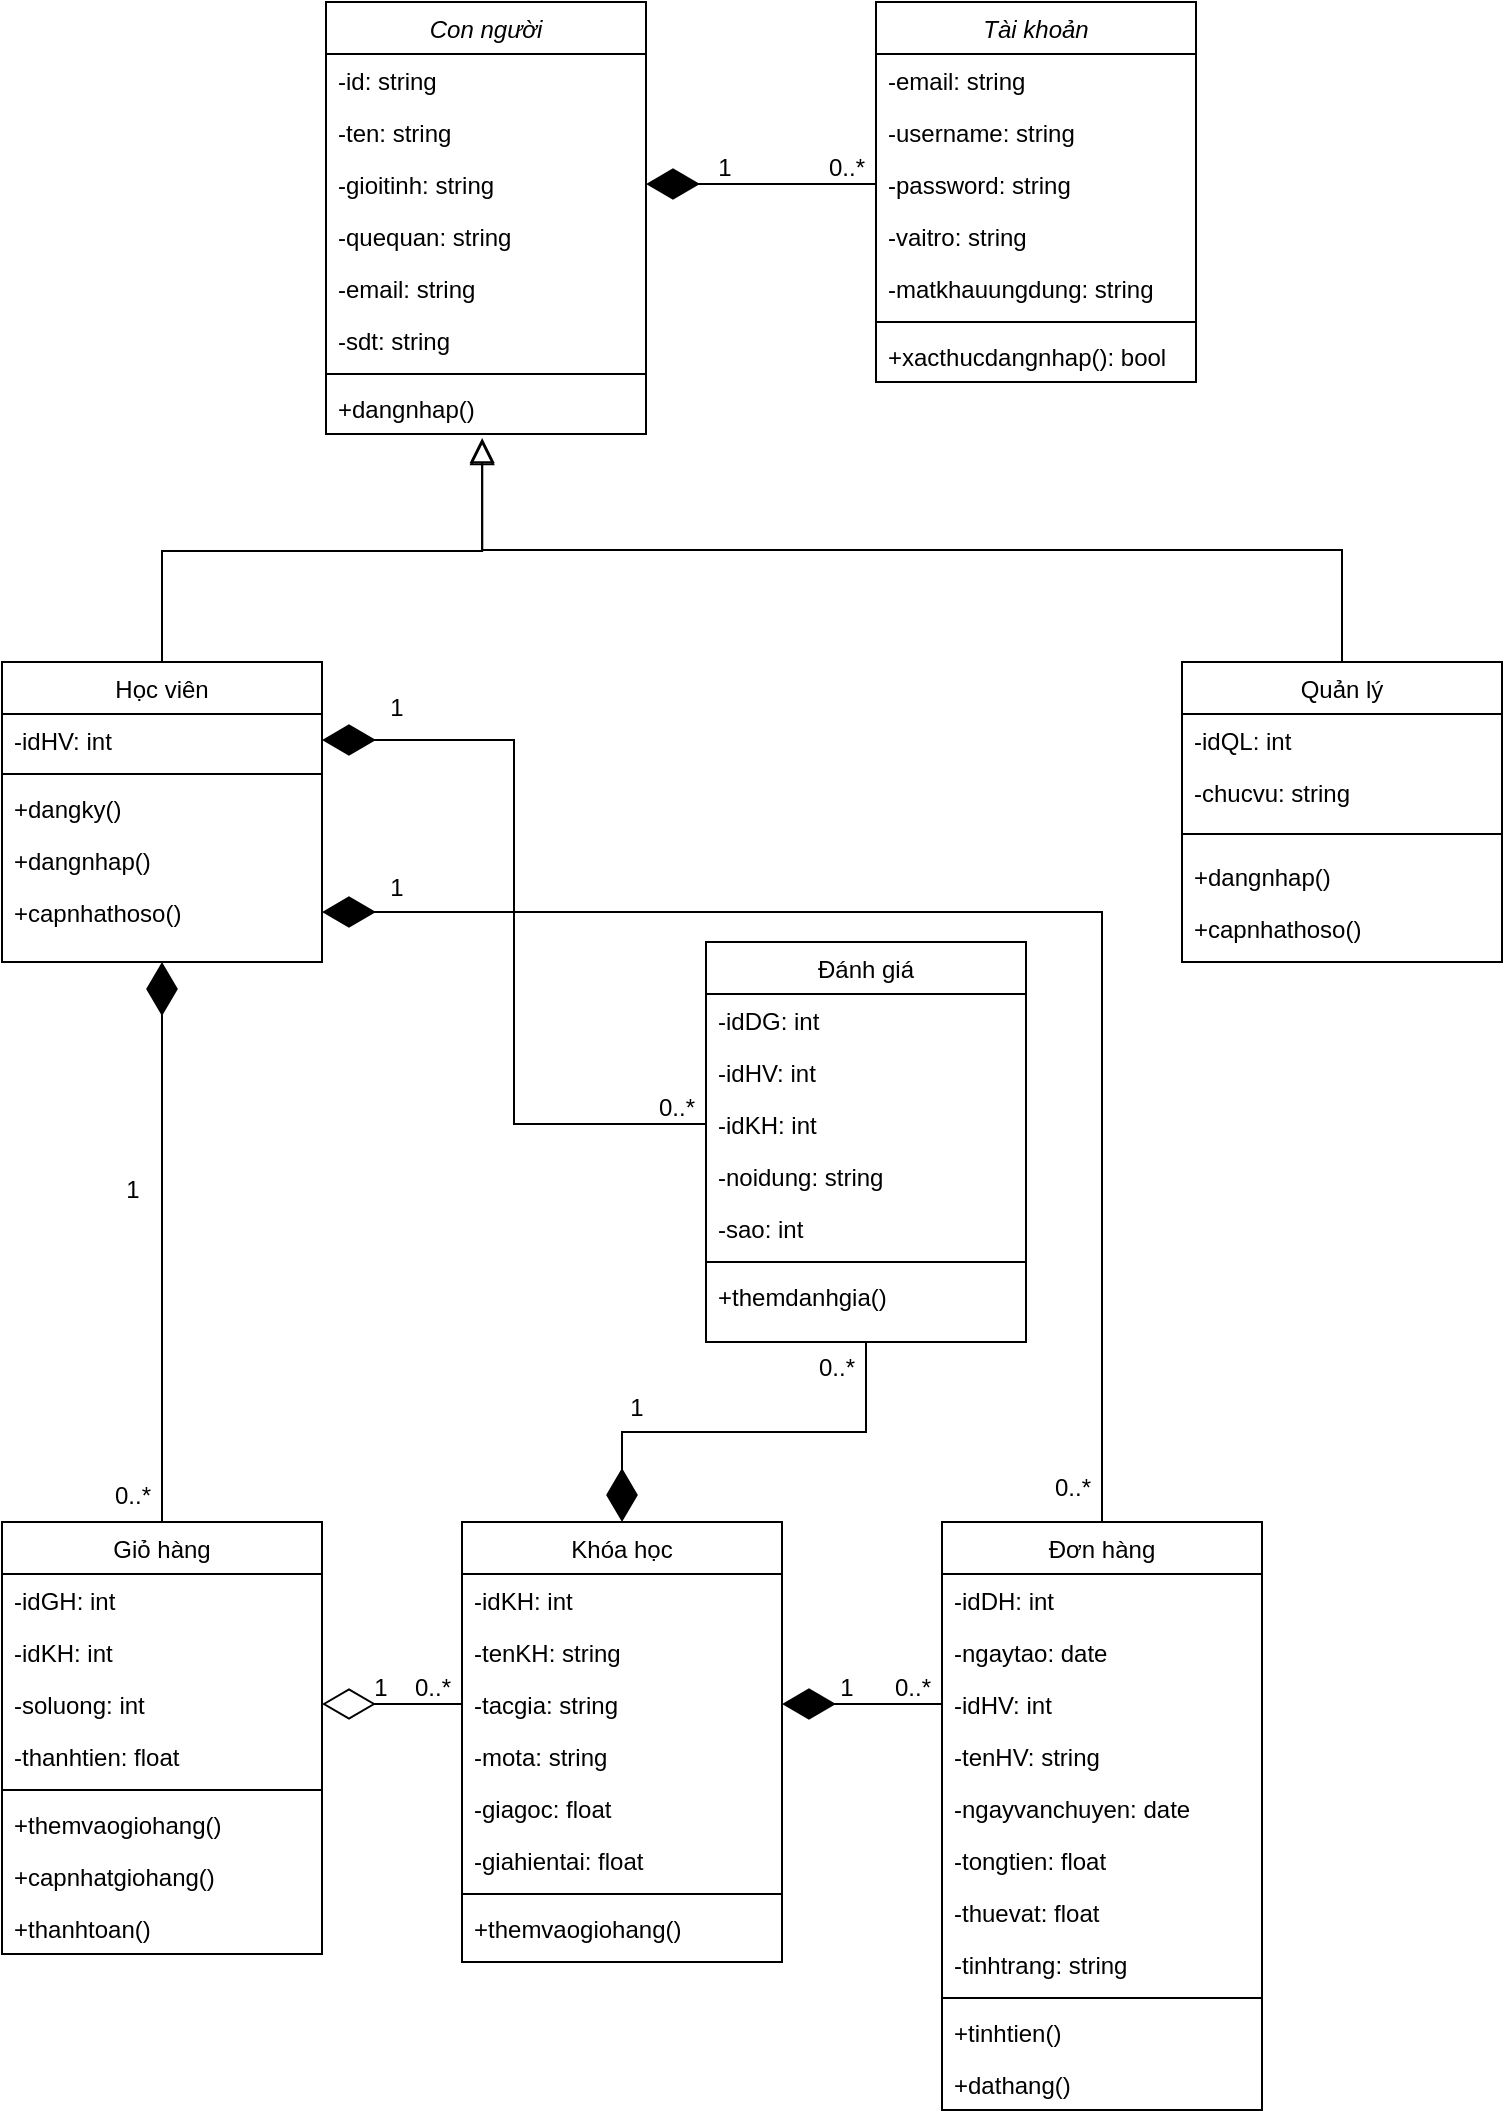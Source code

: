 <mxfile version="22.1.5" type="device">
  <diagram id="C5RBs43oDa-KdzZeNtuy" name="Page-1">
    <mxGraphModel dx="1177" dy="517" grid="1" gridSize="10" guides="1" tooltips="1" connect="1" arrows="1" fold="1" page="1" pageScale="1" pageWidth="827" pageHeight="1169" math="0" shadow="0">
      <root>
        <mxCell id="WIyWlLk6GJQsqaUBKTNV-0" />
        <mxCell id="WIyWlLk6GJQsqaUBKTNV-1" parent="WIyWlLk6GJQsqaUBKTNV-0" />
        <mxCell id="zkfFHV4jXpPFQw0GAbJ--0" value="Tài khoản" style="swimlane;fontStyle=2;align=center;verticalAlign=top;childLayout=stackLayout;horizontal=1;startSize=26;horizontalStack=0;resizeParent=1;resizeLast=0;collapsible=1;marginBottom=0;rounded=0;shadow=0;strokeWidth=1;" parent="WIyWlLk6GJQsqaUBKTNV-1" vertex="1">
          <mxGeometry x="475" y="30" width="160" height="190" as="geometry">
            <mxRectangle x="230" y="140" width="160" height="26" as="alternateBounds" />
          </mxGeometry>
        </mxCell>
        <mxCell id="zkfFHV4jXpPFQw0GAbJ--1" value="-email: string" style="text;align=left;verticalAlign=top;spacingLeft=4;spacingRight=4;overflow=hidden;rotatable=0;points=[[0,0.5],[1,0.5]];portConstraint=eastwest;" parent="zkfFHV4jXpPFQw0GAbJ--0" vertex="1">
          <mxGeometry y="26" width="160" height="26" as="geometry" />
        </mxCell>
        <mxCell id="zkfFHV4jXpPFQw0GAbJ--2" value="-username: string" style="text;align=left;verticalAlign=top;spacingLeft=4;spacingRight=4;overflow=hidden;rotatable=0;points=[[0,0.5],[1,0.5]];portConstraint=eastwest;rounded=0;shadow=0;html=0;" parent="zkfFHV4jXpPFQw0GAbJ--0" vertex="1">
          <mxGeometry y="52" width="160" height="26" as="geometry" />
        </mxCell>
        <mxCell id="zkfFHV4jXpPFQw0GAbJ--3" value="-password: string" style="text;align=left;verticalAlign=top;spacingLeft=4;spacingRight=4;overflow=hidden;rotatable=0;points=[[0,0.5],[1,0.5]];portConstraint=eastwest;rounded=0;shadow=0;html=0;" parent="zkfFHV4jXpPFQw0GAbJ--0" vertex="1">
          <mxGeometry y="78" width="160" height="26" as="geometry" />
        </mxCell>
        <mxCell id="jd1oovCudmovZG616yT5-0" value="-vaitro: string" style="text;align=left;verticalAlign=top;spacingLeft=4;spacingRight=4;overflow=hidden;rotatable=0;points=[[0,0.5],[1,0.5]];portConstraint=eastwest;rounded=0;shadow=0;html=0;" parent="zkfFHV4jXpPFQw0GAbJ--0" vertex="1">
          <mxGeometry y="104" width="160" height="26" as="geometry" />
        </mxCell>
        <mxCell id="jd1oovCudmovZG616yT5-1" value="-matkhauungdung: string" style="text;align=left;verticalAlign=top;spacingLeft=4;spacingRight=4;overflow=hidden;rotatable=0;points=[[0,0.5],[1,0.5]];portConstraint=eastwest;rounded=0;shadow=0;html=0;" parent="zkfFHV4jXpPFQw0GAbJ--0" vertex="1">
          <mxGeometry y="130" width="160" height="26" as="geometry" />
        </mxCell>
        <mxCell id="zkfFHV4jXpPFQw0GAbJ--4" value="" style="line;html=1;strokeWidth=1;align=left;verticalAlign=middle;spacingTop=-1;spacingLeft=3;spacingRight=3;rotatable=0;labelPosition=right;points=[];portConstraint=eastwest;" parent="zkfFHV4jXpPFQw0GAbJ--0" vertex="1">
          <mxGeometry y="156" width="160" height="8" as="geometry" />
        </mxCell>
        <mxCell id="zkfFHV4jXpPFQw0GAbJ--5" value="+xacthucdangnhap(): bool" style="text;align=left;verticalAlign=top;spacingLeft=4;spacingRight=4;overflow=hidden;rotatable=0;points=[[0,0.5],[1,0.5]];portConstraint=eastwest;" parent="zkfFHV4jXpPFQw0GAbJ--0" vertex="1">
          <mxGeometry y="164" width="160" height="26" as="geometry" />
        </mxCell>
        <mxCell id="zkfFHV4jXpPFQw0GAbJ--6" value="Học viên" style="swimlane;fontStyle=0;align=center;verticalAlign=top;childLayout=stackLayout;horizontal=1;startSize=26;horizontalStack=0;resizeParent=1;resizeLast=0;collapsible=1;marginBottom=0;rounded=0;shadow=0;strokeWidth=1;" parent="WIyWlLk6GJQsqaUBKTNV-1" vertex="1">
          <mxGeometry x="38" y="360" width="160" height="150" as="geometry">
            <mxRectangle x="130" y="380" width="160" height="26" as="alternateBounds" />
          </mxGeometry>
        </mxCell>
        <mxCell id="zkfFHV4jXpPFQw0GAbJ--7" value="-idHV: int" style="text;align=left;verticalAlign=top;spacingLeft=4;spacingRight=4;overflow=hidden;rotatable=0;points=[[0,0.5],[1,0.5]];portConstraint=eastwest;" parent="zkfFHV4jXpPFQw0GAbJ--6" vertex="1">
          <mxGeometry y="26" width="160" height="26" as="geometry" />
        </mxCell>
        <mxCell id="zkfFHV4jXpPFQw0GAbJ--9" value="" style="line;html=1;strokeWidth=1;align=left;verticalAlign=middle;spacingTop=-1;spacingLeft=3;spacingRight=3;rotatable=0;labelPosition=right;points=[];portConstraint=eastwest;" parent="zkfFHV4jXpPFQw0GAbJ--6" vertex="1">
          <mxGeometry y="52" width="160" height="8" as="geometry" />
        </mxCell>
        <mxCell id="zkfFHV4jXpPFQw0GAbJ--10" value="+dangky()" style="text;align=left;verticalAlign=top;spacingLeft=4;spacingRight=4;overflow=hidden;rotatable=0;points=[[0,0.5],[1,0.5]];portConstraint=eastwest;fontStyle=0" parent="zkfFHV4jXpPFQw0GAbJ--6" vertex="1">
          <mxGeometry y="60" width="160" height="26" as="geometry" />
        </mxCell>
        <mxCell id="zkfFHV4jXpPFQw0GAbJ--11" value="+dangnhap()" style="text;align=left;verticalAlign=top;spacingLeft=4;spacingRight=4;overflow=hidden;rotatable=0;points=[[0,0.5],[1,0.5]];portConstraint=eastwest;" parent="zkfFHV4jXpPFQw0GAbJ--6" vertex="1">
          <mxGeometry y="86" width="160" height="26" as="geometry" />
        </mxCell>
        <mxCell id="NbkQ2W4Gt56Jod85c_LE-0" value="+capnhathoso()" style="text;align=left;verticalAlign=top;spacingLeft=4;spacingRight=4;overflow=hidden;rotatable=0;points=[[0,0.5],[1,0.5]];portConstraint=eastwest;" parent="zkfFHV4jXpPFQw0GAbJ--6" vertex="1">
          <mxGeometry y="112" width="160" height="26" as="geometry" />
        </mxCell>
        <mxCell id="zkfFHV4jXpPFQw0GAbJ--12" value="" style="endArrow=block;endSize=10;endFill=0;shadow=0;strokeWidth=1;rounded=0;edgeStyle=elbowEdgeStyle;elbow=vertical;entryX=0.488;entryY=1.115;entryDx=0;entryDy=0;entryPerimeter=0;" parent="WIyWlLk6GJQsqaUBKTNV-1" source="zkfFHV4jXpPFQw0GAbJ--6" target="pzqilRRY_aQk3HQhIlJs-7" edge="1">
          <mxGeometry width="160" relative="1" as="geometry">
            <mxPoint x="178" y="203" as="sourcePoint" />
            <mxPoint x="178" y="203" as="targetPoint" />
          </mxGeometry>
        </mxCell>
        <mxCell id="zkfFHV4jXpPFQw0GAbJ--13" value="Quản lý" style="swimlane;fontStyle=0;align=center;verticalAlign=top;childLayout=stackLayout;horizontal=1;startSize=26;horizontalStack=0;resizeParent=1;resizeLast=0;collapsible=1;marginBottom=0;rounded=0;shadow=0;strokeWidth=1;" parent="WIyWlLk6GJQsqaUBKTNV-1" vertex="1">
          <mxGeometry x="628" y="360" width="160" height="150" as="geometry">
            <mxRectangle x="340" y="380" width="170" height="26" as="alternateBounds" />
          </mxGeometry>
        </mxCell>
        <mxCell id="zkfFHV4jXpPFQw0GAbJ--14" value="-idQL: int" style="text;align=left;verticalAlign=top;spacingLeft=4;spacingRight=4;overflow=hidden;rotatable=0;points=[[0,0.5],[1,0.5]];portConstraint=eastwest;" parent="zkfFHV4jXpPFQw0GAbJ--13" vertex="1">
          <mxGeometry y="26" width="160" height="26" as="geometry" />
        </mxCell>
        <mxCell id="jd1oovCudmovZG616yT5-18" value="-chucvu: string" style="text;align=left;verticalAlign=top;spacingLeft=4;spacingRight=4;overflow=hidden;rotatable=0;points=[[0,0.5],[1,0.5]];portConstraint=eastwest;" parent="zkfFHV4jXpPFQw0GAbJ--13" vertex="1">
          <mxGeometry y="52" width="160" height="26" as="geometry" />
        </mxCell>
        <mxCell id="zkfFHV4jXpPFQw0GAbJ--15" value="" style="line;html=1;strokeWidth=1;align=left;verticalAlign=middle;spacingTop=-1;spacingLeft=3;spacingRight=3;rotatable=0;labelPosition=right;points=[];portConstraint=eastwest;" parent="zkfFHV4jXpPFQw0GAbJ--13" vertex="1">
          <mxGeometry y="78" width="160" height="16" as="geometry" />
        </mxCell>
        <mxCell id="NbkQ2W4Gt56Jod85c_LE-3" value="+dangnhap()" style="text;align=left;verticalAlign=top;spacingLeft=4;spacingRight=4;overflow=hidden;rotatable=0;points=[[0,0.5],[1,0.5]];portConstraint=eastwest;" parent="zkfFHV4jXpPFQw0GAbJ--13" vertex="1">
          <mxGeometry y="94" width="160" height="26" as="geometry" />
        </mxCell>
        <mxCell id="NbkQ2W4Gt56Jod85c_LE-4" value="+capnhathoso()" style="text;align=left;verticalAlign=top;spacingLeft=4;spacingRight=4;overflow=hidden;rotatable=0;points=[[0,0.5],[1,0.5]];portConstraint=eastwest;" parent="zkfFHV4jXpPFQw0GAbJ--13" vertex="1">
          <mxGeometry y="120" width="160" height="26" as="geometry" />
        </mxCell>
        <mxCell id="zkfFHV4jXpPFQw0GAbJ--16" value="" style="endArrow=block;endSize=10;endFill=0;shadow=0;strokeWidth=1;rounded=0;edgeStyle=elbowEdgeStyle;elbow=vertical;entryX=0.488;entryY=1.077;entryDx=0;entryDy=0;entryPerimeter=0;" parent="WIyWlLk6GJQsqaUBKTNV-1" source="zkfFHV4jXpPFQw0GAbJ--13" target="pzqilRRY_aQk3HQhIlJs-7" edge="1">
          <mxGeometry width="160" relative="1" as="geometry">
            <mxPoint x="188" y="373" as="sourcePoint" />
            <mxPoint x="288" y="271" as="targetPoint" />
          </mxGeometry>
        </mxCell>
        <mxCell id="NbkQ2W4Gt56Jod85c_LE-10" value="Giỏ hàng" style="swimlane;fontStyle=0;align=center;verticalAlign=top;childLayout=stackLayout;horizontal=1;startSize=26;horizontalStack=0;resizeParent=1;resizeLast=0;collapsible=1;marginBottom=0;rounded=0;shadow=0;strokeWidth=1;" parent="WIyWlLk6GJQsqaUBKTNV-1" vertex="1">
          <mxGeometry x="38" y="790" width="160" height="216" as="geometry">
            <mxRectangle x="130" y="380" width="160" height="26" as="alternateBounds" />
          </mxGeometry>
        </mxCell>
        <mxCell id="NbkQ2W4Gt56Jod85c_LE-11" value="-idGH: int" style="text;align=left;verticalAlign=top;spacingLeft=4;spacingRight=4;overflow=hidden;rotatable=0;points=[[0,0.5],[1,0.5]];portConstraint=eastwest;" parent="NbkQ2W4Gt56Jod85c_LE-10" vertex="1">
          <mxGeometry y="26" width="160" height="26" as="geometry" />
        </mxCell>
        <mxCell id="NbkQ2W4Gt56Jod85c_LE-12" value="-idKH: int" style="text;align=left;verticalAlign=top;spacingLeft=4;spacingRight=4;overflow=hidden;rotatable=0;points=[[0,0.5],[1,0.5]];portConstraint=eastwest;rounded=0;shadow=0;html=0;" parent="NbkQ2W4Gt56Jod85c_LE-10" vertex="1">
          <mxGeometry y="52" width="160" height="26" as="geometry" />
        </mxCell>
        <mxCell id="NbkQ2W4Gt56Jod85c_LE-13" value="-soluong: int" style="text;align=left;verticalAlign=top;spacingLeft=4;spacingRight=4;overflow=hidden;rotatable=0;points=[[0,0.5],[1,0.5]];portConstraint=eastwest;" parent="NbkQ2W4Gt56Jod85c_LE-10" vertex="1">
          <mxGeometry y="78" width="160" height="26" as="geometry" />
        </mxCell>
        <mxCell id="BoK7r5zTZBw8jfVwjByL-41" value="-thanhtien: float" style="text;align=left;verticalAlign=top;spacingLeft=4;spacingRight=4;overflow=hidden;rotatable=0;points=[[0,0.5],[1,0.5]];portConstraint=eastwest;" parent="NbkQ2W4Gt56Jod85c_LE-10" vertex="1">
          <mxGeometry y="104" width="160" height="26" as="geometry" />
        </mxCell>
        <mxCell id="NbkQ2W4Gt56Jod85c_LE-18" value="" style="line;html=1;strokeWidth=1;align=left;verticalAlign=middle;spacingTop=-1;spacingLeft=3;spacingRight=3;rotatable=0;labelPosition=right;points=[];portConstraint=eastwest;" parent="NbkQ2W4Gt56Jod85c_LE-10" vertex="1">
          <mxGeometry y="130" width="160" height="8" as="geometry" />
        </mxCell>
        <mxCell id="NbkQ2W4Gt56Jod85c_LE-19" value="+themvaogiohang()" style="text;align=left;verticalAlign=top;spacingLeft=4;spacingRight=4;overflow=hidden;rotatable=0;points=[[0,0.5],[1,0.5]];portConstraint=eastwest;fontStyle=0" parent="NbkQ2W4Gt56Jod85c_LE-10" vertex="1">
          <mxGeometry y="138" width="160" height="26" as="geometry" />
        </mxCell>
        <mxCell id="NbkQ2W4Gt56Jod85c_LE-20" value="+capnhatgiohang()" style="text;align=left;verticalAlign=top;spacingLeft=4;spacingRight=4;overflow=hidden;rotatable=0;points=[[0,0.5],[1,0.5]];portConstraint=eastwest;" parent="NbkQ2W4Gt56Jod85c_LE-10" vertex="1">
          <mxGeometry y="164" width="160" height="26" as="geometry" />
        </mxCell>
        <mxCell id="NbkQ2W4Gt56Jod85c_LE-21" value="+thanhtoan()" style="text;align=left;verticalAlign=top;spacingLeft=4;spacingRight=4;overflow=hidden;rotatable=0;points=[[0,0.5],[1,0.5]];portConstraint=eastwest;" parent="NbkQ2W4Gt56Jod85c_LE-10" vertex="1">
          <mxGeometry y="190" width="160" height="26" as="geometry" />
        </mxCell>
        <mxCell id="BoK7r5zTZBw8jfVwjByL-0" value="" style="endArrow=diamondThin;endFill=1;endSize=24;html=1;rounded=0;exitX=0.5;exitY=0;exitDx=0;exitDy=0;entryX=0.5;entryY=1;entryDx=0;entryDy=0;" parent="WIyWlLk6GJQsqaUBKTNV-1" source="NbkQ2W4Gt56Jod85c_LE-10" target="zkfFHV4jXpPFQw0GAbJ--6" edge="1">
          <mxGeometry width="160" relative="1" as="geometry">
            <mxPoint x="218" y="670" as="sourcePoint" />
            <mxPoint x="100" y="630" as="targetPoint" />
          </mxGeometry>
        </mxCell>
        <mxCell id="BoK7r5zTZBw8jfVwjByL-1" value="&lt;span style=&quot;font-weight: normal;&quot;&gt;0..*&lt;/span&gt;" style="text;align=center;fontStyle=1;verticalAlign=middle;spacingLeft=3;spacingRight=3;strokeColor=none;rotatable=0;points=[[0,0.5],[1,0.5]];portConstraint=eastwest;html=1;" parent="WIyWlLk6GJQsqaUBKTNV-1" vertex="1">
          <mxGeometry x="88" y="764" width="30" height="26" as="geometry" />
        </mxCell>
        <mxCell id="BoK7r5zTZBw8jfVwjByL-4" value="&lt;span style=&quot;font-weight: normal;&quot;&gt;1&lt;/span&gt;" style="text;align=center;fontStyle=1;verticalAlign=middle;spacingLeft=3;spacingRight=3;strokeColor=none;rotatable=0;points=[[0,0.5],[1,0.5]];portConstraint=eastwest;html=1;" parent="WIyWlLk6GJQsqaUBKTNV-1" vertex="1">
          <mxGeometry x="88" y="611" width="30" height="26" as="geometry" />
        </mxCell>
        <mxCell id="BoK7r5zTZBw8jfVwjByL-5" value="Đơn hàng" style="swimlane;fontStyle=0;align=center;verticalAlign=top;childLayout=stackLayout;horizontal=1;startSize=26;horizontalStack=0;resizeParent=1;resizeLast=0;collapsible=1;marginBottom=0;rounded=0;shadow=0;strokeWidth=1;" parent="WIyWlLk6GJQsqaUBKTNV-1" vertex="1">
          <mxGeometry x="508" y="790" width="160" height="294" as="geometry">
            <mxRectangle x="130" y="380" width="160" height="26" as="alternateBounds" />
          </mxGeometry>
        </mxCell>
        <mxCell id="BoK7r5zTZBw8jfVwjByL-6" value="-idDH: int" style="text;align=left;verticalAlign=top;spacingLeft=4;spacingRight=4;overflow=hidden;rotatable=0;points=[[0,0.5],[1,0.5]];portConstraint=eastwest;" parent="BoK7r5zTZBw8jfVwjByL-5" vertex="1">
          <mxGeometry y="26" width="160" height="26" as="geometry" />
        </mxCell>
        <mxCell id="BoK7r5zTZBw8jfVwjByL-7" value="-ngaytao: date" style="text;align=left;verticalAlign=top;spacingLeft=4;spacingRight=4;overflow=hidden;rotatable=0;points=[[0,0.5],[1,0.5]];portConstraint=eastwest;rounded=0;shadow=0;html=0;" parent="BoK7r5zTZBw8jfVwjByL-5" vertex="1">
          <mxGeometry y="52" width="160" height="26" as="geometry" />
        </mxCell>
        <mxCell id="BoK7r5zTZBw8jfVwjByL-14" value="-idHV: int" style="text;align=left;verticalAlign=top;spacingLeft=4;spacingRight=4;overflow=hidden;rotatable=0;points=[[0,0.5],[1,0.5]];portConstraint=eastwest;" parent="BoK7r5zTZBw8jfVwjByL-5" vertex="1">
          <mxGeometry y="78" width="160" height="26" as="geometry" />
        </mxCell>
        <mxCell id="BoK7r5zTZBw8jfVwjByL-15" value="-tenHV: string" style="text;align=left;verticalAlign=top;spacingLeft=4;spacingRight=4;overflow=hidden;rotatable=0;points=[[0,0.5],[1,0.5]];portConstraint=eastwest;" parent="BoK7r5zTZBw8jfVwjByL-5" vertex="1">
          <mxGeometry y="104" width="160" height="26" as="geometry" />
        </mxCell>
        <mxCell id="BoK7r5zTZBw8jfVwjByL-8" value="-ngayvanchuyen: date" style="text;align=left;verticalAlign=top;spacingLeft=4;spacingRight=4;overflow=hidden;rotatable=0;points=[[0,0.5],[1,0.5]];portConstraint=eastwest;" parent="BoK7r5zTZBw8jfVwjByL-5" vertex="1">
          <mxGeometry y="130" width="160" height="26" as="geometry" />
        </mxCell>
        <mxCell id="BoK7r5zTZBw8jfVwjByL-38" value="-tongtien: float" style="text;align=left;verticalAlign=top;spacingLeft=4;spacingRight=4;overflow=hidden;rotatable=0;points=[[0,0.5],[1,0.5]];portConstraint=eastwest;" parent="BoK7r5zTZBw8jfVwjByL-5" vertex="1">
          <mxGeometry y="156" width="160" height="26" as="geometry" />
        </mxCell>
        <mxCell id="BoK7r5zTZBw8jfVwjByL-39" value="-thuevat: float" style="text;align=left;verticalAlign=top;spacingLeft=4;spacingRight=4;overflow=hidden;rotatable=0;points=[[0,0.5],[1,0.5]];portConstraint=eastwest;" parent="BoK7r5zTZBw8jfVwjByL-5" vertex="1">
          <mxGeometry y="182" width="160" height="26" as="geometry" />
        </mxCell>
        <mxCell id="BoK7r5zTZBw8jfVwjByL-19" value="-tinhtrang: string" style="text;align=left;verticalAlign=top;spacingLeft=4;spacingRight=4;overflow=hidden;rotatable=0;points=[[0,0.5],[1,0.5]];portConstraint=eastwest;" parent="BoK7r5zTZBw8jfVwjByL-5" vertex="1">
          <mxGeometry y="208" width="160" height="26" as="geometry" />
        </mxCell>
        <mxCell id="BoK7r5zTZBw8jfVwjByL-9" value="" style="line;html=1;strokeWidth=1;align=left;verticalAlign=middle;spacingTop=-1;spacingLeft=3;spacingRight=3;rotatable=0;labelPosition=right;points=[];portConstraint=eastwest;" parent="BoK7r5zTZBw8jfVwjByL-5" vertex="1">
          <mxGeometry y="234" width="160" height="8" as="geometry" />
        </mxCell>
        <mxCell id="BoK7r5zTZBw8jfVwjByL-11" value="+tinhtien()" style="text;align=left;verticalAlign=top;spacingLeft=4;spacingRight=4;overflow=hidden;rotatable=0;points=[[0,0.5],[1,0.5]];portConstraint=eastwest;" parent="BoK7r5zTZBw8jfVwjByL-5" vertex="1">
          <mxGeometry y="242" width="160" height="26" as="geometry" />
        </mxCell>
        <mxCell id="BoK7r5zTZBw8jfVwjByL-40" value="+dathang()" style="text;align=left;verticalAlign=top;spacingLeft=4;spacingRight=4;overflow=hidden;rotatable=0;points=[[0,0.5],[1,0.5]];portConstraint=eastwest;" parent="BoK7r5zTZBw8jfVwjByL-5" vertex="1">
          <mxGeometry y="268" width="160" height="26" as="geometry" />
        </mxCell>
        <mxCell id="BoK7r5zTZBw8jfVwjByL-21" value="" style="endArrow=diamondThin;endFill=1;endSize=24;html=1;rounded=0;exitX=0.5;exitY=0;exitDx=0;exitDy=0;edgeStyle=orthogonalEdgeStyle;" parent="WIyWlLk6GJQsqaUBKTNV-1" source="BoK7r5zTZBw8jfVwjByL-5" target="NbkQ2W4Gt56Jod85c_LE-0" edge="1">
          <mxGeometry width="160" relative="1" as="geometry">
            <mxPoint x="198" y="800" as="sourcePoint" />
            <mxPoint x="198" y="451" as="targetPoint" />
          </mxGeometry>
        </mxCell>
        <mxCell id="BoK7r5zTZBw8jfVwjByL-22" value="&lt;span style=&quot;font-weight: normal;&quot;&gt;1&lt;/span&gt;" style="text;align=center;fontStyle=1;verticalAlign=middle;spacingLeft=3;spacingRight=3;strokeColor=none;rotatable=0;points=[[0,0.5],[1,0.5]];portConstraint=eastwest;html=1;" parent="WIyWlLk6GJQsqaUBKTNV-1" vertex="1">
          <mxGeometry x="220" y="460" width="30" height="26" as="geometry" />
        </mxCell>
        <mxCell id="BoK7r5zTZBw8jfVwjByL-23" value="&lt;span style=&quot;font-weight: normal;&quot;&gt;0..*&lt;/span&gt;" style="text;align=center;fontStyle=1;verticalAlign=middle;spacingLeft=3;spacingRight=3;strokeColor=none;rotatable=0;points=[[0,0.5],[1,0.5]];portConstraint=eastwest;html=1;" parent="WIyWlLk6GJQsqaUBKTNV-1" vertex="1">
          <mxGeometry x="558" y="760" width="30" height="26" as="geometry" />
        </mxCell>
        <mxCell id="BoK7r5zTZBw8jfVwjByL-42" value="Khóa học" style="swimlane;fontStyle=0;align=center;verticalAlign=top;childLayout=stackLayout;horizontal=1;startSize=26;horizontalStack=0;resizeParent=1;resizeLast=0;collapsible=1;marginBottom=0;rounded=0;shadow=0;strokeWidth=1;" parent="WIyWlLk6GJQsqaUBKTNV-1" vertex="1">
          <mxGeometry x="268" y="790" width="160" height="220" as="geometry">
            <mxRectangle x="130" y="380" width="160" height="26" as="alternateBounds" />
          </mxGeometry>
        </mxCell>
        <mxCell id="BoK7r5zTZBw8jfVwjByL-43" value="-idKH: int" style="text;align=left;verticalAlign=top;spacingLeft=4;spacingRight=4;overflow=hidden;rotatable=0;points=[[0,0.5],[1,0.5]];portConstraint=eastwest;" parent="BoK7r5zTZBw8jfVwjByL-42" vertex="1">
          <mxGeometry y="26" width="160" height="26" as="geometry" />
        </mxCell>
        <mxCell id="BoK7r5zTZBw8jfVwjByL-44" value="-tenKH: string" style="text;align=left;verticalAlign=top;spacingLeft=4;spacingRight=4;overflow=hidden;rotatable=0;points=[[0,0.5],[1,0.5]];portConstraint=eastwest;rounded=0;shadow=0;html=0;" parent="BoK7r5zTZBw8jfVwjByL-42" vertex="1">
          <mxGeometry y="52" width="160" height="26" as="geometry" />
        </mxCell>
        <mxCell id="BoK7r5zTZBw8jfVwjByL-45" value="-tacgia: string" style="text;align=left;verticalAlign=top;spacingLeft=4;spacingRight=4;overflow=hidden;rotatable=0;points=[[0,0.5],[1,0.5]];portConstraint=eastwest;" parent="BoK7r5zTZBw8jfVwjByL-42" vertex="1">
          <mxGeometry y="78" width="160" height="26" as="geometry" />
        </mxCell>
        <mxCell id="BoK7r5zTZBw8jfVwjByL-46" value="-mota: string" style="text;align=left;verticalAlign=top;spacingLeft=4;spacingRight=4;overflow=hidden;rotatable=0;points=[[0,0.5],[1,0.5]];portConstraint=eastwest;" parent="BoK7r5zTZBw8jfVwjByL-42" vertex="1">
          <mxGeometry y="104" width="160" height="26" as="geometry" />
        </mxCell>
        <mxCell id="BoK7r5zTZBw8jfVwjByL-52" value="-giagoc: float" style="text;align=left;verticalAlign=top;spacingLeft=4;spacingRight=4;overflow=hidden;rotatable=0;points=[[0,0.5],[1,0.5]];portConstraint=eastwest;" parent="BoK7r5zTZBw8jfVwjByL-42" vertex="1">
          <mxGeometry y="130" width="160" height="26" as="geometry" />
        </mxCell>
        <mxCell id="BoK7r5zTZBw8jfVwjByL-51" value="-giahientai: float" style="text;align=left;verticalAlign=top;spacingLeft=4;spacingRight=4;overflow=hidden;rotatable=0;points=[[0,0.5],[1,0.5]];portConstraint=eastwest;" parent="BoK7r5zTZBw8jfVwjByL-42" vertex="1">
          <mxGeometry y="156" width="160" height="26" as="geometry" />
        </mxCell>
        <mxCell id="BoK7r5zTZBw8jfVwjByL-47" value="" style="line;html=1;strokeWidth=1;align=left;verticalAlign=middle;spacingTop=-1;spacingLeft=3;spacingRight=3;rotatable=0;labelPosition=right;points=[];portConstraint=eastwest;" parent="BoK7r5zTZBw8jfVwjByL-42" vertex="1">
          <mxGeometry y="182" width="160" height="8" as="geometry" />
        </mxCell>
        <mxCell id="BoK7r5zTZBw8jfVwjByL-48" value="+themvaogiohang()" style="text;align=left;verticalAlign=top;spacingLeft=4;spacingRight=4;overflow=hidden;rotatable=0;points=[[0,0.5],[1,0.5]];portConstraint=eastwest;fontStyle=0" parent="BoK7r5zTZBw8jfVwjByL-42" vertex="1">
          <mxGeometry y="190" width="160" height="26" as="geometry" />
        </mxCell>
        <mxCell id="BoK7r5zTZBw8jfVwjByL-53" value="" style="endArrow=diamondThin;endFill=0;endSize=24;html=1;rounded=0;entryX=1;entryY=0.5;entryDx=0;entryDy=0;exitX=0;exitY=0.5;exitDx=0;exitDy=0;" parent="WIyWlLk6GJQsqaUBKTNV-1" source="BoK7r5zTZBw8jfVwjByL-45" target="NbkQ2W4Gt56Jod85c_LE-13" edge="1">
          <mxGeometry width="160" relative="1" as="geometry">
            <mxPoint x="208" y="900" as="sourcePoint" />
            <mxPoint x="368" y="900" as="targetPoint" />
          </mxGeometry>
        </mxCell>
        <mxCell id="BoK7r5zTZBw8jfVwjByL-54" value="&lt;span style=&quot;font-weight: normal;&quot;&gt;0..*&lt;/span&gt;" style="text;align=center;fontStyle=1;verticalAlign=middle;spacingLeft=3;spacingRight=3;strokeColor=none;rotatable=0;points=[[0,0.5],[1,0.5]];portConstraint=eastwest;html=1;" parent="WIyWlLk6GJQsqaUBKTNV-1" vertex="1">
          <mxGeometry x="238" y="860" width="30" height="26" as="geometry" />
        </mxCell>
        <mxCell id="BoK7r5zTZBw8jfVwjByL-55" value="&lt;span style=&quot;font-weight: normal;&quot;&gt;1&lt;/span&gt;" style="text;align=center;fontStyle=1;verticalAlign=middle;spacingLeft=3;spacingRight=3;strokeColor=none;rotatable=0;points=[[0,0.5],[1,0.5]];portConstraint=eastwest;html=1;" parent="WIyWlLk6GJQsqaUBKTNV-1" vertex="1">
          <mxGeometry x="212" y="860" width="30" height="26" as="geometry" />
        </mxCell>
        <mxCell id="BoK7r5zTZBw8jfVwjByL-57" value="" style="endArrow=diamondThin;endFill=1;endSize=24;html=1;rounded=0;exitX=0;exitY=0.5;exitDx=0;exitDy=0;entryX=1;entryY=0.5;entryDx=0;entryDy=0;" parent="WIyWlLk6GJQsqaUBKTNV-1" source="BoK7r5zTZBw8jfVwjByL-14" target="BoK7r5zTZBw8jfVwjByL-45" edge="1">
          <mxGeometry width="160" relative="1" as="geometry">
            <mxPoint x="408" y="719" as="sourcePoint" />
            <mxPoint x="408" y="585" as="targetPoint" />
          </mxGeometry>
        </mxCell>
        <mxCell id="BoK7r5zTZBw8jfVwjByL-58" value="&lt;span style=&quot;font-weight: normal;&quot;&gt;0..*&lt;/span&gt;" style="text;align=center;fontStyle=1;verticalAlign=middle;spacingLeft=3;spacingRight=3;strokeColor=none;rotatable=0;points=[[0,0.5],[1,0.5]];portConstraint=eastwest;html=1;" parent="WIyWlLk6GJQsqaUBKTNV-1" vertex="1">
          <mxGeometry x="478" y="860" width="30" height="26" as="geometry" />
        </mxCell>
        <mxCell id="BoK7r5zTZBw8jfVwjByL-59" value="&lt;span style=&quot;font-weight: normal;&quot;&gt;1&lt;/span&gt;" style="text;align=center;fontStyle=1;verticalAlign=middle;spacingLeft=3;spacingRight=3;strokeColor=none;rotatable=0;points=[[0,0.5],[1,0.5]];portConstraint=eastwest;html=1;" parent="WIyWlLk6GJQsqaUBKTNV-1" vertex="1">
          <mxGeometry x="445" y="860" width="30" height="26" as="geometry" />
        </mxCell>
        <mxCell id="BoK7r5zTZBw8jfVwjByL-60" value="Đánh giá" style="swimlane;fontStyle=0;align=center;verticalAlign=top;childLayout=stackLayout;horizontal=1;startSize=26;horizontalStack=0;resizeParent=1;resizeLast=0;collapsible=1;marginBottom=0;rounded=0;shadow=0;strokeWidth=1;" parent="WIyWlLk6GJQsqaUBKTNV-1" vertex="1">
          <mxGeometry x="390" y="500" width="160" height="200" as="geometry">
            <mxRectangle x="130" y="380" width="160" height="26" as="alternateBounds" />
          </mxGeometry>
        </mxCell>
        <mxCell id="BoK7r5zTZBw8jfVwjByL-61" value="-idDG: int" style="text;align=left;verticalAlign=top;spacingLeft=4;spacingRight=4;overflow=hidden;rotatable=0;points=[[0,0.5],[1,0.5]];portConstraint=eastwest;" parent="BoK7r5zTZBw8jfVwjByL-60" vertex="1">
          <mxGeometry y="26" width="160" height="26" as="geometry" />
        </mxCell>
        <mxCell id="BoK7r5zTZBw8jfVwjByL-62" value="-idHV: int" style="text;align=left;verticalAlign=top;spacingLeft=4;spacingRight=4;overflow=hidden;rotatable=0;points=[[0,0.5],[1,0.5]];portConstraint=eastwest;rounded=0;shadow=0;html=0;" parent="BoK7r5zTZBw8jfVwjByL-60" vertex="1">
          <mxGeometry y="52" width="160" height="26" as="geometry" />
        </mxCell>
        <mxCell id="BoK7r5zTZBw8jfVwjByL-63" value="-idKH: int" style="text;align=left;verticalAlign=top;spacingLeft=4;spacingRight=4;overflow=hidden;rotatable=0;points=[[0,0.5],[1,0.5]];portConstraint=eastwest;" parent="BoK7r5zTZBw8jfVwjByL-60" vertex="1">
          <mxGeometry y="78" width="160" height="26" as="geometry" />
        </mxCell>
        <mxCell id="BoK7r5zTZBw8jfVwjByL-64" value="-noidung: string" style="text;align=left;verticalAlign=top;spacingLeft=4;spacingRight=4;overflow=hidden;rotatable=0;points=[[0,0.5],[1,0.5]];portConstraint=eastwest;" parent="BoK7r5zTZBw8jfVwjByL-60" vertex="1">
          <mxGeometry y="104" width="160" height="26" as="geometry" />
        </mxCell>
        <mxCell id="BoK7r5zTZBw8jfVwjByL-65" value="-sao: int" style="text;align=left;verticalAlign=top;spacingLeft=4;spacingRight=4;overflow=hidden;rotatable=0;points=[[0,0.5],[1,0.5]];portConstraint=eastwest;" parent="BoK7r5zTZBw8jfVwjByL-60" vertex="1">
          <mxGeometry y="130" width="160" height="26" as="geometry" />
        </mxCell>
        <mxCell id="BoK7r5zTZBw8jfVwjByL-67" value="" style="line;html=1;strokeWidth=1;align=left;verticalAlign=middle;spacingTop=-1;spacingLeft=3;spacingRight=3;rotatable=0;labelPosition=right;points=[];portConstraint=eastwest;" parent="BoK7r5zTZBw8jfVwjByL-60" vertex="1">
          <mxGeometry y="156" width="160" height="8" as="geometry" />
        </mxCell>
        <mxCell id="BoK7r5zTZBw8jfVwjByL-68" value="+themdanhgia()" style="text;align=left;verticalAlign=top;spacingLeft=4;spacingRight=4;overflow=hidden;rotatable=0;points=[[0,0.5],[1,0.5]];portConstraint=eastwest;fontStyle=0" parent="BoK7r5zTZBw8jfVwjByL-60" vertex="1">
          <mxGeometry y="164" width="160" height="26" as="geometry" />
        </mxCell>
        <mxCell id="BoK7r5zTZBw8jfVwjByL-70" value="" style="endArrow=diamondThin;endFill=1;endSize=24;html=1;rounded=0;exitX=0;exitY=0.5;exitDx=0;exitDy=0;entryX=1;entryY=0.5;entryDx=0;entryDy=0;edgeStyle=orthogonalEdgeStyle;" parent="WIyWlLk6GJQsqaUBKTNV-1" source="BoK7r5zTZBw8jfVwjByL-63" target="zkfFHV4jXpPFQw0GAbJ--7" edge="1">
          <mxGeometry width="160" relative="1" as="geometry">
            <mxPoint x="598" y="800" as="sourcePoint" />
            <mxPoint x="198" y="425" as="targetPoint" />
          </mxGeometry>
        </mxCell>
        <mxCell id="BoK7r5zTZBw8jfVwjByL-72" value="&lt;span style=&quot;font-weight: normal;&quot;&gt;1&lt;/span&gt;" style="text;align=center;fontStyle=1;verticalAlign=middle;spacingLeft=3;spacingRight=3;strokeColor=none;rotatable=0;points=[[0,0.5],[1,0.5]];portConstraint=eastwest;html=1;" parent="WIyWlLk6GJQsqaUBKTNV-1" vertex="1">
          <mxGeometry x="220" y="370" width="30" height="26" as="geometry" />
        </mxCell>
        <mxCell id="BoK7r5zTZBw8jfVwjByL-73" value="&lt;span style=&quot;font-weight: normal;&quot;&gt;0..*&lt;/span&gt;" style="text;align=center;fontStyle=1;verticalAlign=middle;spacingLeft=3;spacingRight=3;strokeColor=none;rotatable=0;points=[[0,0.5],[1,0.5]];portConstraint=eastwest;html=1;" parent="WIyWlLk6GJQsqaUBKTNV-1" vertex="1">
          <mxGeometry x="440" y="700" width="30" height="26" as="geometry" />
        </mxCell>
        <mxCell id="BoK7r5zTZBw8jfVwjByL-75" value="" style="endArrow=diamondThin;endFill=1;endSize=24;html=1;rounded=0;exitX=0.5;exitY=1;exitDx=0;exitDy=0;entryX=0.5;entryY=0;entryDx=0;entryDy=0;edgeStyle=orthogonalEdgeStyle;" parent="WIyWlLk6GJQsqaUBKTNV-1" source="BoK7r5zTZBw8jfVwjByL-60" target="BoK7r5zTZBw8jfVwjByL-42" edge="1">
          <mxGeometry width="160" relative="1" as="geometry">
            <mxPoint x="598" y="800" as="sourcePoint" />
            <mxPoint x="208" y="487" as="targetPoint" />
          </mxGeometry>
        </mxCell>
        <mxCell id="BoK7r5zTZBw8jfVwjByL-76" value="&lt;span style=&quot;font-weight: normal;&quot;&gt;0..*&lt;/span&gt;" style="text;align=center;fontStyle=1;verticalAlign=middle;spacingLeft=3;spacingRight=3;strokeColor=none;rotatable=0;points=[[0,0.5],[1,0.5]];portConstraint=eastwest;html=1;" parent="WIyWlLk6GJQsqaUBKTNV-1" vertex="1">
          <mxGeometry x="360" y="570" width="30" height="26" as="geometry" />
        </mxCell>
        <mxCell id="BoK7r5zTZBw8jfVwjByL-77" value="&lt;span style=&quot;font-weight: normal;&quot;&gt;1&lt;/span&gt;" style="text;align=center;fontStyle=1;verticalAlign=middle;spacingLeft=3;spacingRight=3;strokeColor=none;rotatable=0;points=[[0,0.5],[1,0.5]];portConstraint=eastwest;html=1;" parent="WIyWlLk6GJQsqaUBKTNV-1" vertex="1">
          <mxGeometry x="340" y="720" width="30" height="26" as="geometry" />
        </mxCell>
        <mxCell id="pzqilRRY_aQk3HQhIlJs-0" value="Con người" style="swimlane;fontStyle=2;align=center;verticalAlign=top;childLayout=stackLayout;horizontal=1;startSize=26;horizontalStack=0;resizeParent=1;resizeLast=0;collapsible=1;marginBottom=0;rounded=0;shadow=0;strokeWidth=1;" vertex="1" parent="WIyWlLk6GJQsqaUBKTNV-1">
          <mxGeometry x="200" y="30" width="160" height="216" as="geometry">
            <mxRectangle x="230" y="140" width="160" height="26" as="alternateBounds" />
          </mxGeometry>
        </mxCell>
        <mxCell id="pzqilRRY_aQk3HQhIlJs-1" value="-id: string" style="text;align=left;verticalAlign=top;spacingLeft=4;spacingRight=4;overflow=hidden;rotatable=0;points=[[0,0.5],[1,0.5]];portConstraint=eastwest;" vertex="1" parent="pzqilRRY_aQk3HQhIlJs-0">
          <mxGeometry y="26" width="160" height="26" as="geometry" />
        </mxCell>
        <mxCell id="pzqilRRY_aQk3HQhIlJs-2" value="-ten: string" style="text;align=left;verticalAlign=top;spacingLeft=4;spacingRight=4;overflow=hidden;rotatable=0;points=[[0,0.5],[1,0.5]];portConstraint=eastwest;rounded=0;shadow=0;html=0;" vertex="1" parent="pzqilRRY_aQk3HQhIlJs-0">
          <mxGeometry y="52" width="160" height="26" as="geometry" />
        </mxCell>
        <mxCell id="pzqilRRY_aQk3HQhIlJs-3" value="-gioitinh: string" style="text;align=left;verticalAlign=top;spacingLeft=4;spacingRight=4;overflow=hidden;rotatable=0;points=[[0,0.5],[1,0.5]];portConstraint=eastwest;rounded=0;shadow=0;html=0;" vertex="1" parent="pzqilRRY_aQk3HQhIlJs-0">
          <mxGeometry y="78" width="160" height="26" as="geometry" />
        </mxCell>
        <mxCell id="pzqilRRY_aQk3HQhIlJs-4" value="-quequan: string" style="text;align=left;verticalAlign=top;spacingLeft=4;spacingRight=4;overflow=hidden;rotatable=0;points=[[0,0.5],[1,0.5]];portConstraint=eastwest;rounded=0;shadow=0;html=0;" vertex="1" parent="pzqilRRY_aQk3HQhIlJs-0">
          <mxGeometry y="104" width="160" height="26" as="geometry" />
        </mxCell>
        <mxCell id="pzqilRRY_aQk3HQhIlJs-8" value="-email: string" style="text;align=left;verticalAlign=top;spacingLeft=4;spacingRight=4;overflow=hidden;rotatable=0;points=[[0,0.5],[1,0.5]];portConstraint=eastwest;rounded=0;shadow=0;html=0;" vertex="1" parent="pzqilRRY_aQk3HQhIlJs-0">
          <mxGeometry y="130" width="160" height="26" as="geometry" />
        </mxCell>
        <mxCell id="pzqilRRY_aQk3HQhIlJs-5" value="-sdt: string" style="text;align=left;verticalAlign=top;spacingLeft=4;spacingRight=4;overflow=hidden;rotatable=0;points=[[0,0.5],[1,0.5]];portConstraint=eastwest;rounded=0;shadow=0;html=0;" vertex="1" parent="pzqilRRY_aQk3HQhIlJs-0">
          <mxGeometry y="156" width="160" height="26" as="geometry" />
        </mxCell>
        <mxCell id="pzqilRRY_aQk3HQhIlJs-6" value="" style="line;html=1;strokeWidth=1;align=left;verticalAlign=middle;spacingTop=-1;spacingLeft=3;spacingRight=3;rotatable=0;labelPosition=right;points=[];portConstraint=eastwest;" vertex="1" parent="pzqilRRY_aQk3HQhIlJs-0">
          <mxGeometry y="182" width="160" height="8" as="geometry" />
        </mxCell>
        <mxCell id="pzqilRRY_aQk3HQhIlJs-7" value="+dangnhap()" style="text;align=left;verticalAlign=top;spacingLeft=4;spacingRight=4;overflow=hidden;rotatable=0;points=[[0,0.5],[1,0.5]];portConstraint=eastwest;" vertex="1" parent="pzqilRRY_aQk3HQhIlJs-0">
          <mxGeometry y="190" width="160" height="26" as="geometry" />
        </mxCell>
        <mxCell id="pzqilRRY_aQk3HQhIlJs-11" value="" style="endArrow=diamondThin;endFill=1;endSize=24;html=1;rounded=0;entryX=1;entryY=0.5;entryDx=0;entryDy=0;exitX=0;exitY=0.5;exitDx=0;exitDy=0;" edge="1" parent="WIyWlLk6GJQsqaUBKTNV-1" source="zkfFHV4jXpPFQw0GAbJ--3" target="pzqilRRY_aQk3HQhIlJs-3">
          <mxGeometry width="160" relative="1" as="geometry">
            <mxPoint x="440" y="190" as="sourcePoint" />
            <mxPoint x="600" y="260" as="targetPoint" />
          </mxGeometry>
        </mxCell>
        <mxCell id="pzqilRRY_aQk3HQhIlJs-12" value="&lt;span style=&quot;font-weight: normal;&quot;&gt;1&lt;/span&gt;" style="text;align=center;fontStyle=1;verticalAlign=middle;spacingLeft=3;spacingRight=3;strokeColor=none;rotatable=0;points=[[0,0.5],[1,0.5]];portConstraint=eastwest;html=1;" vertex="1" parent="WIyWlLk6GJQsqaUBKTNV-1">
          <mxGeometry x="384" y="100" width="30" height="26" as="geometry" />
        </mxCell>
        <mxCell id="pzqilRRY_aQk3HQhIlJs-13" value="&lt;span style=&quot;font-weight: normal;&quot;&gt;0..*&lt;/span&gt;" style="text;align=center;fontStyle=1;verticalAlign=middle;spacingLeft=3;spacingRight=3;strokeColor=none;rotatable=0;points=[[0,0.5],[1,0.5]];portConstraint=eastwest;html=1;" vertex="1" parent="WIyWlLk6GJQsqaUBKTNV-1">
          <mxGeometry x="445" y="100" width="30" height="26" as="geometry" />
        </mxCell>
      </root>
    </mxGraphModel>
  </diagram>
</mxfile>
